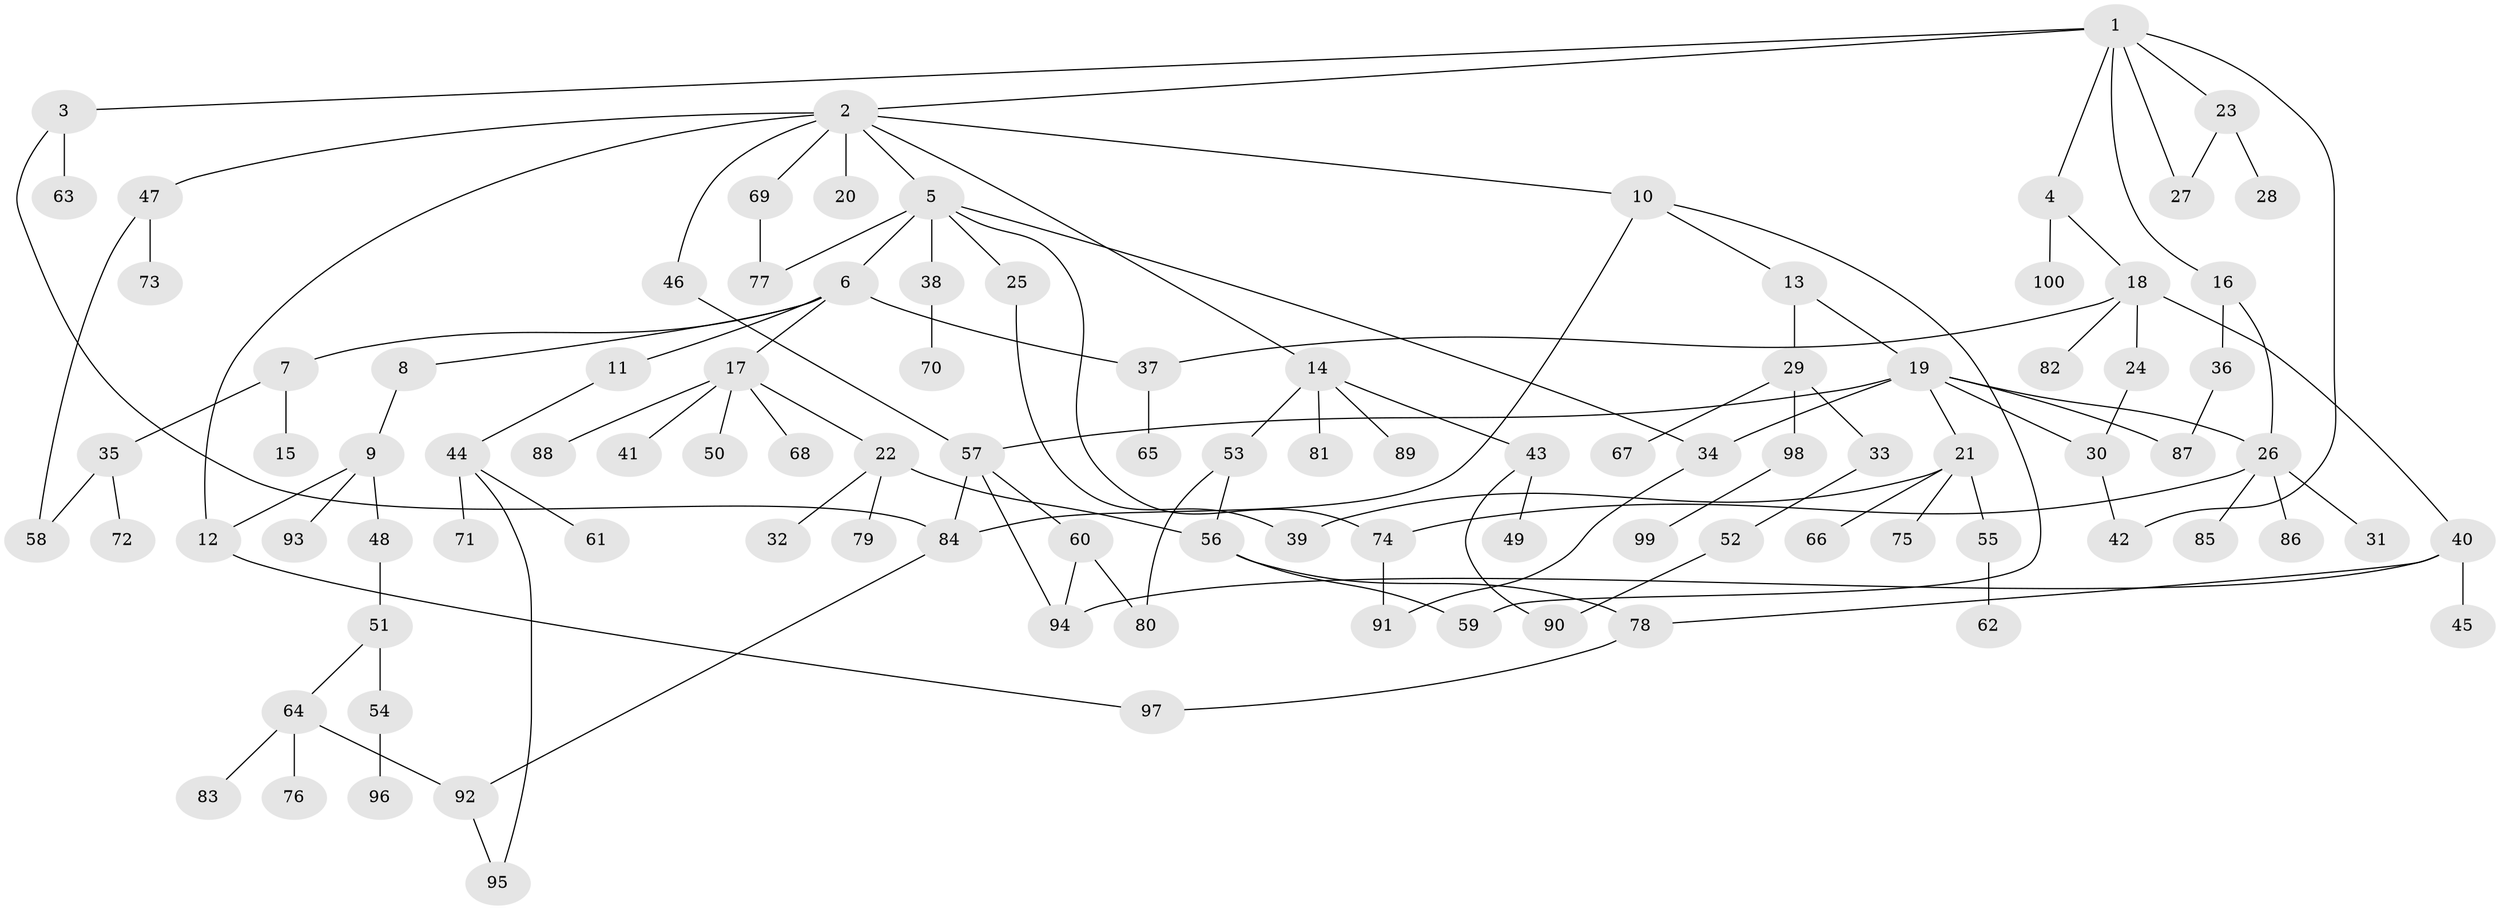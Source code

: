 // Generated by graph-tools (version 1.1) at 2025/54/02/21/25 11:54:43]
// undirected, 100 vertices, 125 edges
graph export_dot {
graph [start="1"]
  node [color=gray90,style=filled];
  1;
  2;
  3;
  4;
  5;
  6;
  7;
  8;
  9;
  10;
  11;
  12;
  13;
  14;
  15;
  16;
  17;
  18;
  19;
  20;
  21;
  22;
  23;
  24;
  25;
  26;
  27;
  28;
  29;
  30;
  31;
  32;
  33;
  34;
  35;
  36;
  37;
  38;
  39;
  40;
  41;
  42;
  43;
  44;
  45;
  46;
  47;
  48;
  49;
  50;
  51;
  52;
  53;
  54;
  55;
  56;
  57;
  58;
  59;
  60;
  61;
  62;
  63;
  64;
  65;
  66;
  67;
  68;
  69;
  70;
  71;
  72;
  73;
  74;
  75;
  76;
  77;
  78;
  79;
  80;
  81;
  82;
  83;
  84;
  85;
  86;
  87;
  88;
  89;
  90;
  91;
  92;
  93;
  94;
  95;
  96;
  97;
  98;
  99;
  100;
  1 -- 2;
  1 -- 3;
  1 -- 4;
  1 -- 16;
  1 -- 23;
  1 -- 27;
  1 -- 42;
  2 -- 5;
  2 -- 10;
  2 -- 12;
  2 -- 14;
  2 -- 20;
  2 -- 46;
  2 -- 47;
  2 -- 69;
  3 -- 63;
  3 -- 84;
  4 -- 18;
  4 -- 100;
  5 -- 6;
  5 -- 25;
  5 -- 34;
  5 -- 38;
  5 -- 77;
  5 -- 74;
  6 -- 7;
  6 -- 8;
  6 -- 11;
  6 -- 17;
  6 -- 37;
  7 -- 15;
  7 -- 35;
  8 -- 9;
  9 -- 48;
  9 -- 93;
  9 -- 12;
  10 -- 13;
  10 -- 59;
  10 -- 84;
  11 -- 44;
  12 -- 97;
  13 -- 19;
  13 -- 29;
  14 -- 43;
  14 -- 53;
  14 -- 81;
  14 -- 89;
  16 -- 36;
  16 -- 26;
  17 -- 22;
  17 -- 41;
  17 -- 50;
  17 -- 68;
  17 -- 88;
  18 -- 24;
  18 -- 37;
  18 -- 40;
  18 -- 82;
  19 -- 21;
  19 -- 26;
  19 -- 34;
  19 -- 30;
  19 -- 87;
  19 -- 57;
  21 -- 39;
  21 -- 55;
  21 -- 66;
  21 -- 75;
  22 -- 32;
  22 -- 79;
  22 -- 56;
  23 -- 28;
  23 -- 27;
  24 -- 30;
  25 -- 39;
  26 -- 31;
  26 -- 74;
  26 -- 85;
  26 -- 86;
  29 -- 33;
  29 -- 67;
  29 -- 98;
  30 -- 42;
  33 -- 52;
  34 -- 91;
  35 -- 72;
  35 -- 58;
  36 -- 87;
  37 -- 65;
  38 -- 70;
  40 -- 45;
  40 -- 78;
  40 -- 94;
  43 -- 49;
  43 -- 90;
  44 -- 61;
  44 -- 71;
  44 -- 95;
  46 -- 57;
  47 -- 58;
  47 -- 73;
  48 -- 51;
  51 -- 54;
  51 -- 64;
  52 -- 90;
  53 -- 56;
  53 -- 80;
  54 -- 96;
  55 -- 62;
  56 -- 78;
  56 -- 59;
  57 -- 60;
  57 -- 84;
  57 -- 94;
  60 -- 80;
  60 -- 94;
  64 -- 76;
  64 -- 83;
  64 -- 92;
  69 -- 77;
  74 -- 91;
  78 -- 97;
  84 -- 92;
  92 -- 95;
  98 -- 99;
}
